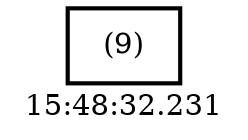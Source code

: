 digraph  g{ graph[label = "15:48:32.231"]
node [shape=rectangle, color=black, fontcolor=black, style=bold] edge [color=black] 0 [label="(9)"] ; 
}

